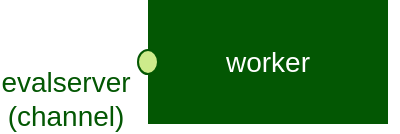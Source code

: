 <mxfile version="14.6.13" type="device"><diagram id="MQ0euR9UfSY_rMfaEaZ5" name="Página-1"><mxGraphModel dx="1102" dy="1001" grid="1" gridSize="10" guides="1" tooltips="1" connect="1" arrows="1" fold="1" page="1" pageScale="1" pageWidth="1169" pageHeight="827" math="0" shadow="0"><root><mxCell id="0"/><mxCell id="1" parent="0"/><mxCell id="CVhFSLJ4JHK0CXiv1-sc-1" value="" style="group" parent="1" vertex="1" connectable="0"><mxGeometry x="843" y="240" width="130" height="62" as="geometry"/></mxCell><mxCell id="CVhFSLJ4JHK0CXiv1-sc-2" value="&lt;font style=&quot;font-size: 14px&quot;&gt;worker&lt;br&gt;&lt;/font&gt;" style="rounded=0;whiteSpace=wrap;html=1;fillColor=#035703;strokeColor=none;fontColor=#FFFFFF;" parent="CVhFSLJ4JHK0CXiv1-sc-1" vertex="1"><mxGeometry x="5" width="120" height="62" as="geometry"/></mxCell><mxCell id="CVhFSLJ4JHK0CXiv1-sc-3" value="" style="ellipse;whiteSpace=wrap;html=1;aspect=fixed;fontColor=#FFFFFF;strokeColor=#035703;fillColor=#CDEB8B;" parent="CVhFSLJ4JHK0CXiv1-sc-1" vertex="1"><mxGeometry y="25" width="10" height="12" as="geometry"/></mxCell><mxCell id="CVhFSLJ4JHK0CXiv1-sc-9" value="&lt;font style=&quot;font-size: 14px&quot;&gt;evalserver&lt;br&gt;(channel)&lt;br&gt;&lt;/font&gt;" style="text;html=1;strokeColor=none;fillColor=none;align=center;verticalAlign=middle;whiteSpace=wrap;rounded=0;fontSize=14;fontColor=#035703;" parent="1" vertex="1"><mxGeometry x="779" y="278" width="56" height="22" as="geometry"/></mxCell></root></mxGraphModel></diagram></mxfile>